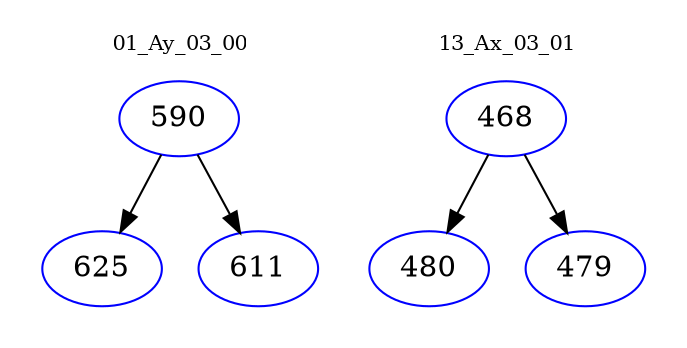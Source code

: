 digraph{
subgraph cluster_0 {
color = white
label = "01_Ay_03_00";
fontsize=10;
T0_590 [label="590", color="blue"]
T0_590 -> T0_625 [color="black"]
T0_625 [label="625", color="blue"]
T0_590 -> T0_611 [color="black"]
T0_611 [label="611", color="blue"]
}
subgraph cluster_1 {
color = white
label = "13_Ax_03_01";
fontsize=10;
T1_468 [label="468", color="blue"]
T1_468 -> T1_480 [color="black"]
T1_480 [label="480", color="blue"]
T1_468 -> T1_479 [color="black"]
T1_479 [label="479", color="blue"]
}
}
